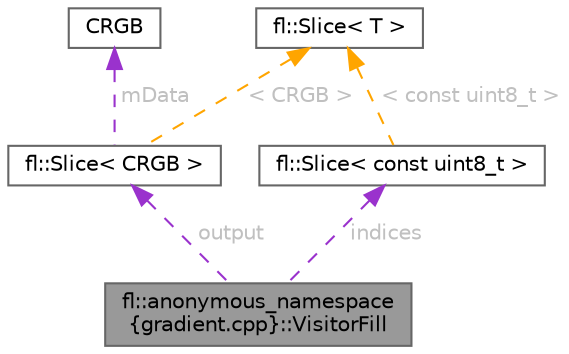 digraph "fl::anonymous_namespace{gradient.cpp}::VisitorFill"
{
 // INTERACTIVE_SVG=YES
 // LATEX_PDF_SIZE
  bgcolor="transparent";
  edge [fontname=Helvetica,fontsize=10,labelfontname=Helvetica,labelfontsize=10];
  node [fontname=Helvetica,fontsize=10,shape=box,height=0.2,width=0.4];
  Node1 [id="Node000001",label="fl::anonymous_namespace\l\{gradient.cpp\}::VisitorFill",height=0.2,width=0.4,color="gray40", fillcolor="grey60", style="filled", fontcolor="black",tooltip=" "];
  Node2 -> Node1 [id="edge1_Node000001_Node000002",dir="back",color="darkorchid3",style="dashed",tooltip=" ",label=" output",fontcolor="grey" ];
  Node2 [id="Node000002",label="fl::Slice\< CRGB \>",height=0.2,width=0.4,color="gray40", fillcolor="white", style="filled",URL="$d8/de4/classfl_1_1_slice.html",tooltip=" "];
  Node3 -> Node2 [id="edge2_Node000002_Node000003",dir="back",color="darkorchid3",style="dashed",tooltip=" ",label=" mData",fontcolor="grey" ];
  Node3 [id="Node000003",label="CRGB",height=0.2,width=0.4,color="gray40", fillcolor="white", style="filled",URL="$d7/d82/struct_c_r_g_b.html",tooltip="Representation of an RGB pixel (Red, Green, Blue)"];
  Node4 -> Node2 [id="edge3_Node000002_Node000004",dir="back",color="orange",style="dashed",tooltip=" ",label=" \< CRGB \>",fontcolor="grey" ];
  Node4 [id="Node000004",label="fl::Slice\< T \>",height=0.2,width=0.4,color="gray40", fillcolor="white", style="filled",URL="$d8/de4/classfl_1_1_slice.html",tooltip=" "];
  Node5 -> Node1 [id="edge4_Node000001_Node000005",dir="back",color="darkorchid3",style="dashed",tooltip=" ",label=" indices",fontcolor="grey" ];
  Node5 [id="Node000005",label="fl::Slice\< const uint8_t \>",height=0.2,width=0.4,color="gray40", fillcolor="white", style="filled",URL="$d8/de4/classfl_1_1_slice.html",tooltip=" "];
  Node4 -> Node5 [id="edge5_Node000005_Node000004",dir="back",color="orange",style="dashed",tooltip=" ",label=" \< const uint8_t \>",fontcolor="grey" ];
}
